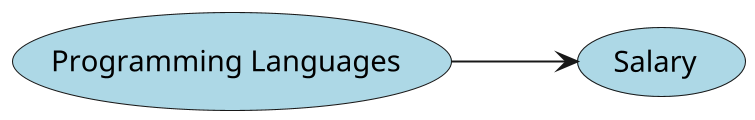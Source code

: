 @startuml model1
left to right direction
skinparam dpi 200

(Salary) #LightBlue

(Programming Languages) #LightBlue


(Programming Languages) --> (Salary)

@enduml

@startuml model2
left to right direction
skinparam dpi 200

(Salary) #LightBlue

(Programming Languages) #LightBlue

(Developer Type)


(Programming Languages) --> (Salary)
(Developer Type) --> (Programming Languages)
(Developer Type) --> (Salary)

@enduml
@startuml model3
left to right direction
skinparam dpi 200

(Salary) #LightBlue

(Programming Languages) #LightBlue

(Developer Type)


(Programming Languages) --> (Salary)
(Developer Type) --> (Programming Languages)
(Developer Type) --> (Salary)
(Years Coding Pro) --> (Salary)
(Employment Status) --> (Salary)

@enduml
